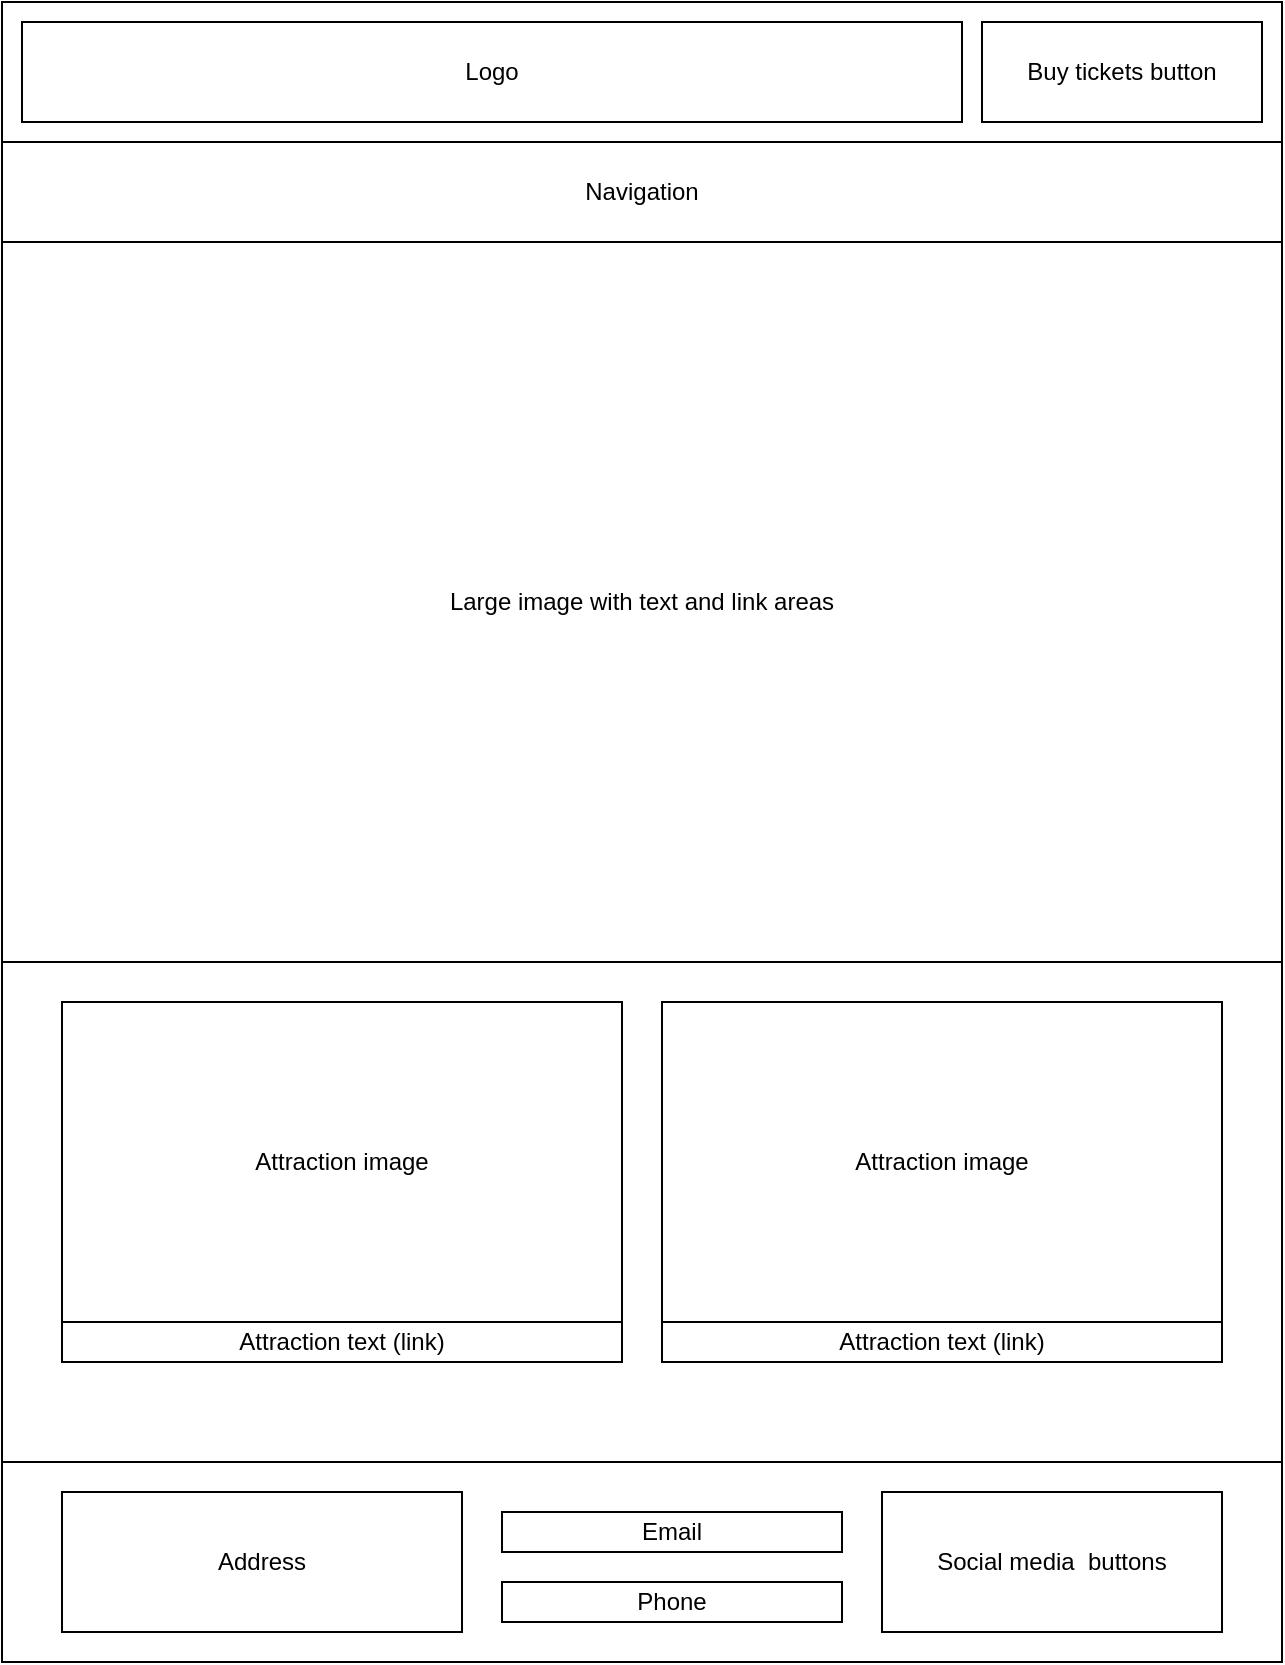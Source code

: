 <mxfile version="13.10.0" type="github">
  <diagram id="9Hw6Vr-7h3pMYh5VBa0q" name="Page-1">
    <mxGraphModel dx="1087" dy="2287" grid="1" gridSize="10" guides="1" tooltips="1" connect="1" arrows="1" fold="1" page="1" pageScale="1" pageWidth="827" pageHeight="1169" math="0" shadow="0">
      <root>
        <mxCell id="0" />
        <mxCell id="1" parent="0" />
        <mxCell id="IbGQemOW2Y28JKWkVA5o-3" value="Large image with text and link areas" style="rounded=0;whiteSpace=wrap;html=1;" parent="1" vertex="1">
          <mxGeometry x="120" y="110" width="640" height="360" as="geometry" />
        </mxCell>
        <mxCell id="IbGQemOW2Y28JKWkVA5o-4" value="" style="rounded=0;whiteSpace=wrap;html=1;" parent="1" vertex="1">
          <mxGeometry x="120" y="470" width="640" height="300" as="geometry" />
        </mxCell>
        <mxCell id="IbGQemOW2Y28JKWkVA5o-5" value="" style="rounded=0;whiteSpace=wrap;html=1;" parent="1" vertex="1">
          <mxGeometry x="120" y="720" width="640" height="100" as="geometry" />
        </mxCell>
        <mxCell id="IbGQemOW2Y28JKWkVA5o-11" value="Attraction image" style="rounded=0;whiteSpace=wrap;html=1;" parent="1" vertex="1">
          <mxGeometry x="150" y="490" width="280" height="160" as="geometry" />
        </mxCell>
        <mxCell id="IbGQemOW2Y28JKWkVA5o-13" value="Attraction text (link)" style="rounded=0;whiteSpace=wrap;html=1;" parent="1" vertex="1">
          <mxGeometry x="150" y="650" width="280" height="20" as="geometry" />
        </mxCell>
        <mxCell id="IbGQemOW2Y28JKWkVA5o-22" value="Attraction image" style="rounded=0;whiteSpace=wrap;html=1;" parent="1" vertex="1">
          <mxGeometry x="450" y="490" width="280" height="160" as="geometry" />
        </mxCell>
        <mxCell id="IbGQemOW2Y28JKWkVA5o-23" value="Attraction text (link)" style="rounded=0;whiteSpace=wrap;html=1;" parent="1" vertex="1">
          <mxGeometry x="450" y="650" width="280" height="20" as="geometry" />
        </mxCell>
        <mxCell id="IbGQemOW2Y28JKWkVA5o-24" value="Address" style="rounded=0;whiteSpace=wrap;html=1;" parent="1" vertex="1">
          <mxGeometry x="150" y="735" width="200" height="70" as="geometry" />
        </mxCell>
        <mxCell id="IbGQemOW2Y28JKWkVA5o-25" value="Email" style="rounded=0;whiteSpace=wrap;html=1;" parent="1" vertex="1">
          <mxGeometry x="370" y="745" width="170" height="20" as="geometry" />
        </mxCell>
        <mxCell id="IbGQemOW2Y28JKWkVA5o-26" value="Phone" style="rounded=0;whiteSpace=wrap;html=1;" parent="1" vertex="1">
          <mxGeometry x="370" y="780" width="170" height="20" as="geometry" />
        </mxCell>
        <mxCell id="KosM86OykD-GGUn84nff-3" value="Social media&amp;nbsp; buttons" style="rounded=0;whiteSpace=wrap;html=1;" vertex="1" parent="1">
          <mxGeometry x="560" y="735" width="170" height="70" as="geometry" />
        </mxCell>
        <mxCell id="KosM86OykD-GGUn84nff-5" value="" style="rounded=0;whiteSpace=wrap;html=1;" vertex="1" parent="1">
          <mxGeometry x="120" y="-10" width="640" height="70" as="geometry" />
        </mxCell>
        <mxCell id="KosM86OykD-GGUn84nff-6" value="Logo" style="rounded=0;whiteSpace=wrap;html=1;" vertex="1" parent="1">
          <mxGeometry x="130" width="470" height="50" as="geometry" />
        </mxCell>
        <mxCell id="KosM86OykD-GGUn84nff-7" value="Navigation" style="rounded=0;whiteSpace=wrap;html=1;" vertex="1" parent="1">
          <mxGeometry x="120" y="60" width="640" height="50" as="geometry" />
        </mxCell>
        <mxCell id="KosM86OykD-GGUn84nff-8" value="Buy tickets button" style="rounded=0;whiteSpace=wrap;html=1;" vertex="1" parent="1">
          <mxGeometry x="610" width="140" height="50" as="geometry" />
        </mxCell>
      </root>
    </mxGraphModel>
  </diagram>
</mxfile>
